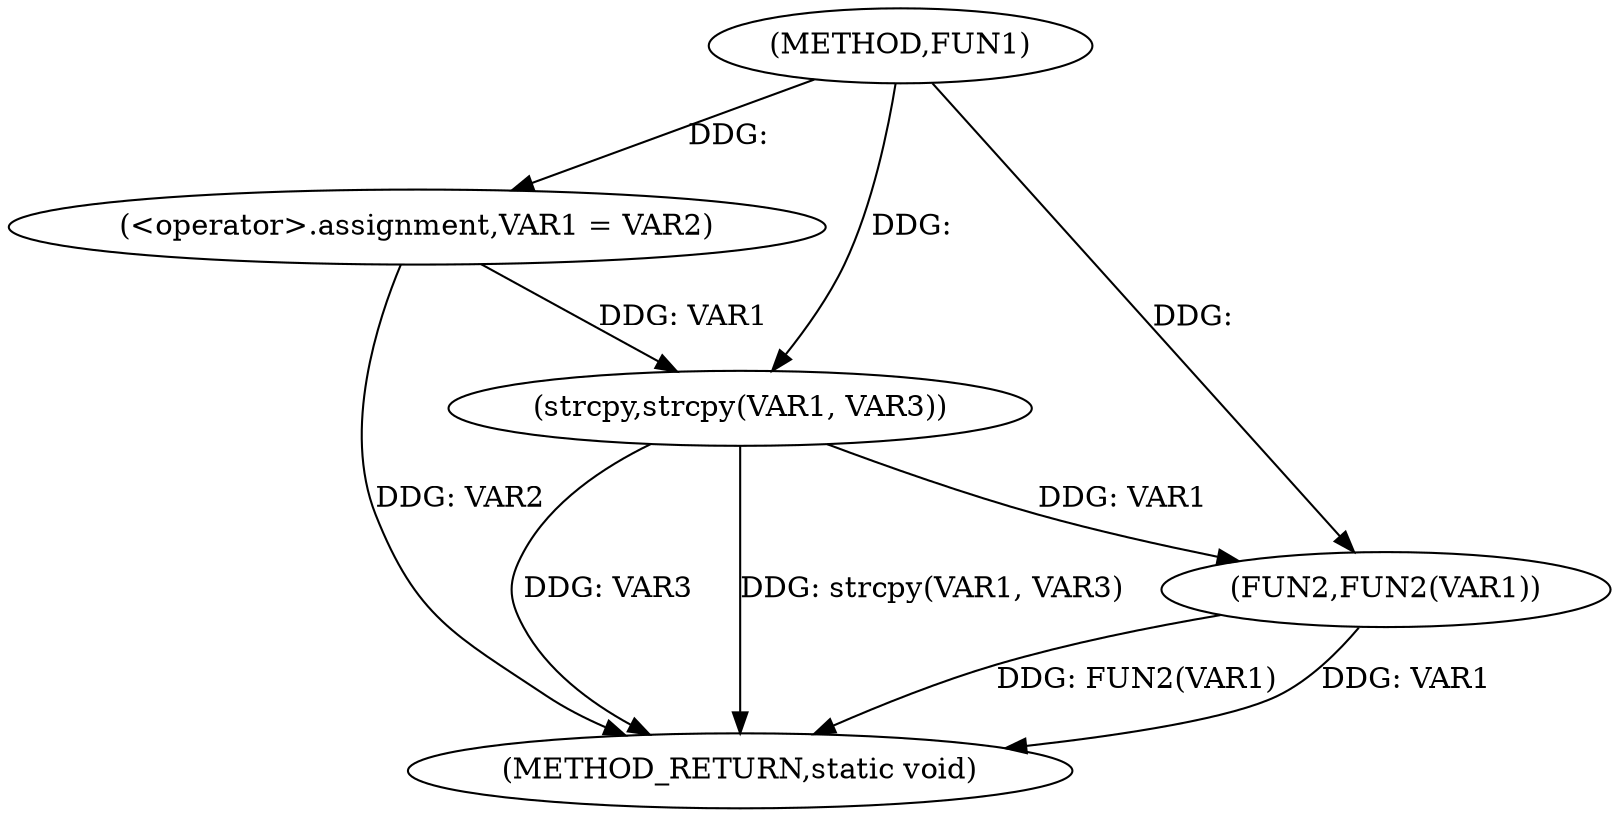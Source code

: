 digraph FUN1 {  
"1000100" [label = "(METHOD,FUN1)" ]
"1000114" [label = "(METHOD_RETURN,static void)" ]
"1000104" [label = "(<operator>.assignment,VAR1 = VAR2)" ]
"1000109" [label = "(strcpy,strcpy(VAR1, VAR3))" ]
"1000112" [label = "(FUN2,FUN2(VAR1))" ]
  "1000112" -> "1000114"  [ label = "DDG: FUN2(VAR1)"] 
  "1000112" -> "1000114"  [ label = "DDG: VAR1"] 
  "1000109" -> "1000114"  [ label = "DDG: VAR3"] 
  "1000104" -> "1000114"  [ label = "DDG: VAR2"] 
  "1000109" -> "1000114"  [ label = "DDG: strcpy(VAR1, VAR3)"] 
  "1000100" -> "1000104"  [ label = "DDG: "] 
  "1000104" -> "1000109"  [ label = "DDG: VAR1"] 
  "1000100" -> "1000109"  [ label = "DDG: "] 
  "1000109" -> "1000112"  [ label = "DDG: VAR1"] 
  "1000100" -> "1000112"  [ label = "DDG: "] 
}
